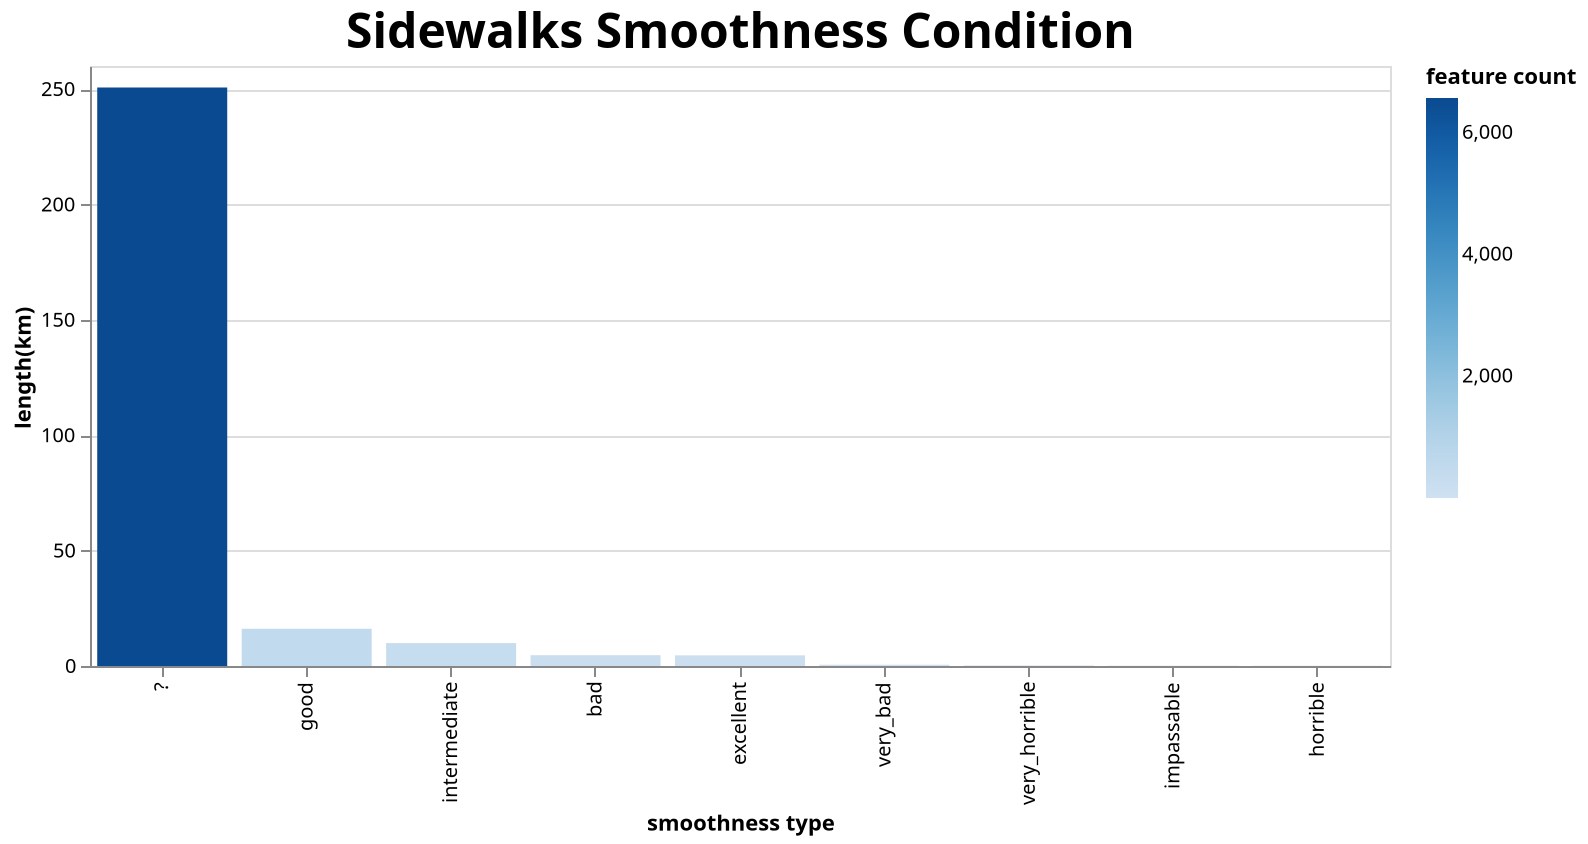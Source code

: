 {
  "config": {
    "view": {
      "continuousWidth": 300,
      "continuousHeight": 300
    },
    "title": {
      "fontSize": 24
    }
  },
  "data": {
    "name": "data-9cc2111661b6ef9ed0fa1780f46d25dc"
  },
  "mark": {
    "type": "bar"
  },
  "encoding": {
    "color": {
      "field": "feature count",
      "type": "quantitative"
    },
    "tooltip": {
      "field": "length(km)",
      "type": "quantitative"
    },
    "x": {
      "field": "smoothness type",
      "sort": "-y",
      "type": "nominal"
    },
    "y": {
      "field": "length(km)",
      "type": "quantitative"
    }
  },
  "height": 300,
  "params": [
    {
      "name": "param_3",
      "select": {
        "type": "interval",
        "encodings": [
          "x",
          "y"
        ]
      },
      "bind": "scales"
    }
  ],
  "title": "Sidewalks Smoothness Condition",
  "width": 650,
  "$schema": "https://vega.github.io/schema/vega-lite/v5.8.0.json",
  "datasets": {
    "data-9cc2111661b6ef9ed0fa1780f46d25dc": [
      {
        "smoothness type": "?",
        "feature count": 6573,
        "length(km)": 250.68409987254645
      },
      {
        "smoothness type": "bad",
        "feature count": 193,
        "length(km)": 4.688843528927151
      },
      {
        "smoothness type": "excellent",
        "feature count": 120,
        "length(km)": 4.6097502157252555
      },
      {
        "smoothness type": "good",
        "feature count": 492,
        "length(km)": 16.13526659175111
      },
      {
        "smoothness type": "horrible",
        "feature count": 4,
        "length(km)": 0.0826631821806614
      },
      {
        "smoothness type": "impassable",
        "feature count": 4,
        "length(km)": 0.11098495976963954
      },
      {
        "smoothness type": "intermediate",
        "feature count": 352,
        "length(km)": 9.927933198113841
      },
      {
        "smoothness type": "very_bad",
        "feature count": 18,
        "length(km)": 0.5631161308690301
      },
      {
        "smoothness type": "very_horrible",
        "feature count": 6,
        "length(km)": 0.23600128269308998
      }
    ]
  }
}